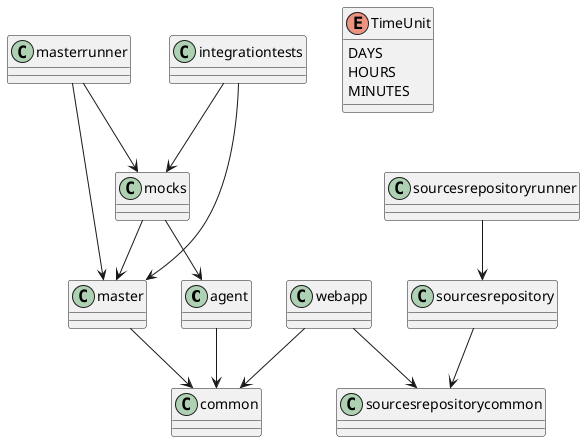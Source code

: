 @startuml

agent --> common
integrationtests --> master
'integrationtests --> agent
integrationtests --> mocks
master --> common
masterrunner --> mocks
masterrunner --> master
'mocks --> common
mocks --> master
mocks --> agent
sourcesrepository --> sourcesrepositorycommon
sourcesrepositoryrunner --> sourcesrepository
webapp --> common
webapp --> sourcesrepositorycommon



enum TimeUnit {
DAYS
HOURS
MINUTES
}

@enduml
